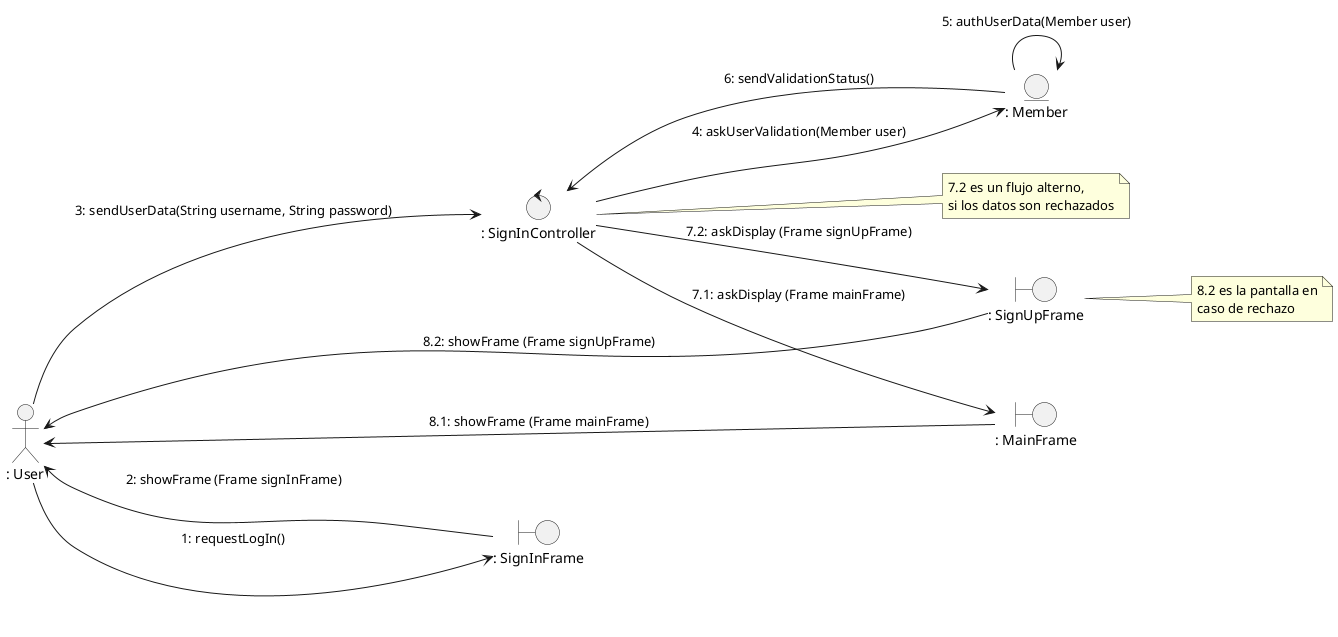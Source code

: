@startuml uc2_login

left to right direction

actor ": User" as user
entity ": Member" as mod
control ": SignInController" as con
boundary ": SignInFrame" as vis
boundary ": MainFrame" as main
boundary ": SignUpFrame" as sup

note right of con
    7.2 es un flujo alterno, 
    si los datos son rechazados
end note

note right of sup 
    8.2 es la pantalla en
    caso de rechazo
end note


user --> vis : 1: requestLogIn()
vis --> user : 2: showFrame (Frame signInFrame)
user --> con : 3: sendUserData(String username, String password)
con --> mod : 4: askUserValidation(Member user)
mod --> mod : 5: authUserData(Member user) 
mod --> con : 6: sendValidationStatus() 
con --> main : 7.1: askDisplay (Frame mainFrame)
con --> sup : 7.2: askDisplay (Frame signUpFrame)
main --> user : 8.1: showFrame (Frame mainFrame)
sup --> user : 8.2: showFrame (Frame signUpFrame)

@enduml